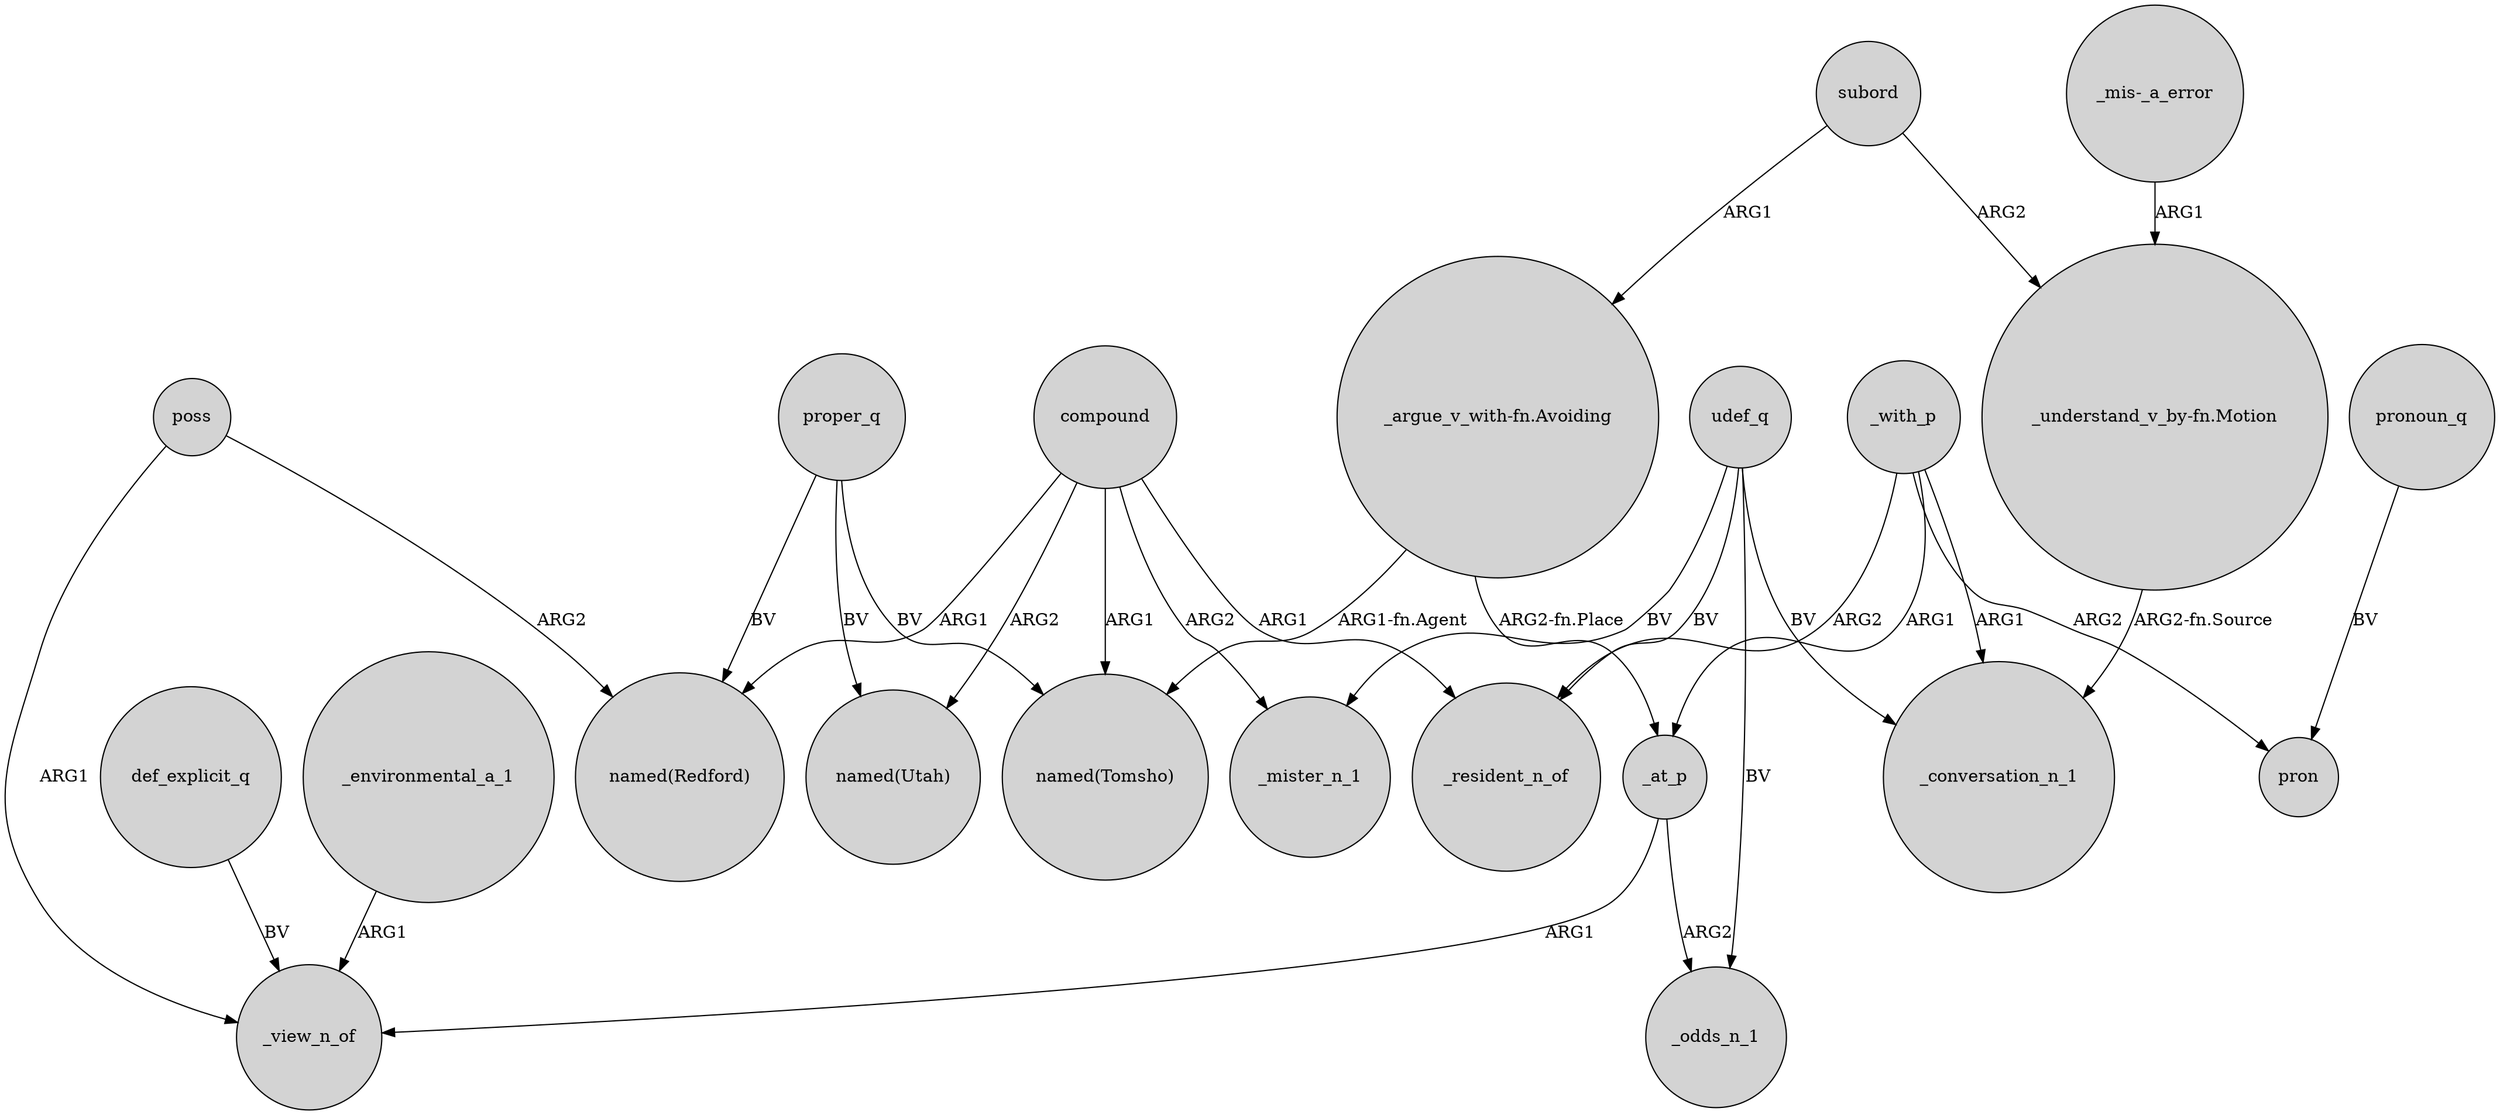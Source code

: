 digraph {
	node [shape=circle style=filled]
	_environmental_a_1 -> _view_n_of [label=ARG1]
	udef_q -> _resident_n_of [label=BV]
	compound -> "named(Redford)" [label=ARG1]
	poss -> "named(Redford)" [label=ARG2]
	_with_p -> pron [label=ARG2]
	compound -> _mister_n_1 [label=ARG2]
	compound -> "named(Utah)" [label=ARG2]
	udef_q -> _mister_n_1 [label=BV]
	_at_p -> _view_n_of [label=ARG1]
	_with_p -> _resident_n_of [label=ARG2]
	compound -> "named(Tomsho)" [label=ARG1]
	_with_p -> _at_p [label=ARG1]
	"_mis-_a_error" -> "_understand_v_by-fn.Motion" [label=ARG1]
	pronoun_q -> pron [label=BV]
	def_explicit_q -> _view_n_of [label=BV]
	subord -> "_argue_v_with-fn.Avoiding" [label=ARG1]
	proper_q -> "named(Tomsho)" [label=BV]
	udef_q -> _odds_n_1 [label=BV]
	"_argue_v_with-fn.Avoiding" -> "named(Tomsho)" [label="ARG1-fn.Agent"]
	poss -> _view_n_of [label=ARG1]
	udef_q -> _conversation_n_1 [label=BV]
	compound -> _resident_n_of [label=ARG1]
	_at_p -> _odds_n_1 [label=ARG2]
	proper_q -> "named(Utah)" [label=BV]
	proper_q -> "named(Redford)" [label=BV]
	subord -> "_understand_v_by-fn.Motion" [label=ARG2]
	"_argue_v_with-fn.Avoiding" -> _at_p [label="ARG2-fn.Place"]
	"_understand_v_by-fn.Motion" -> _conversation_n_1 [label="ARG2-fn.Source"]
	_with_p -> _conversation_n_1 [label=ARG1]
}

